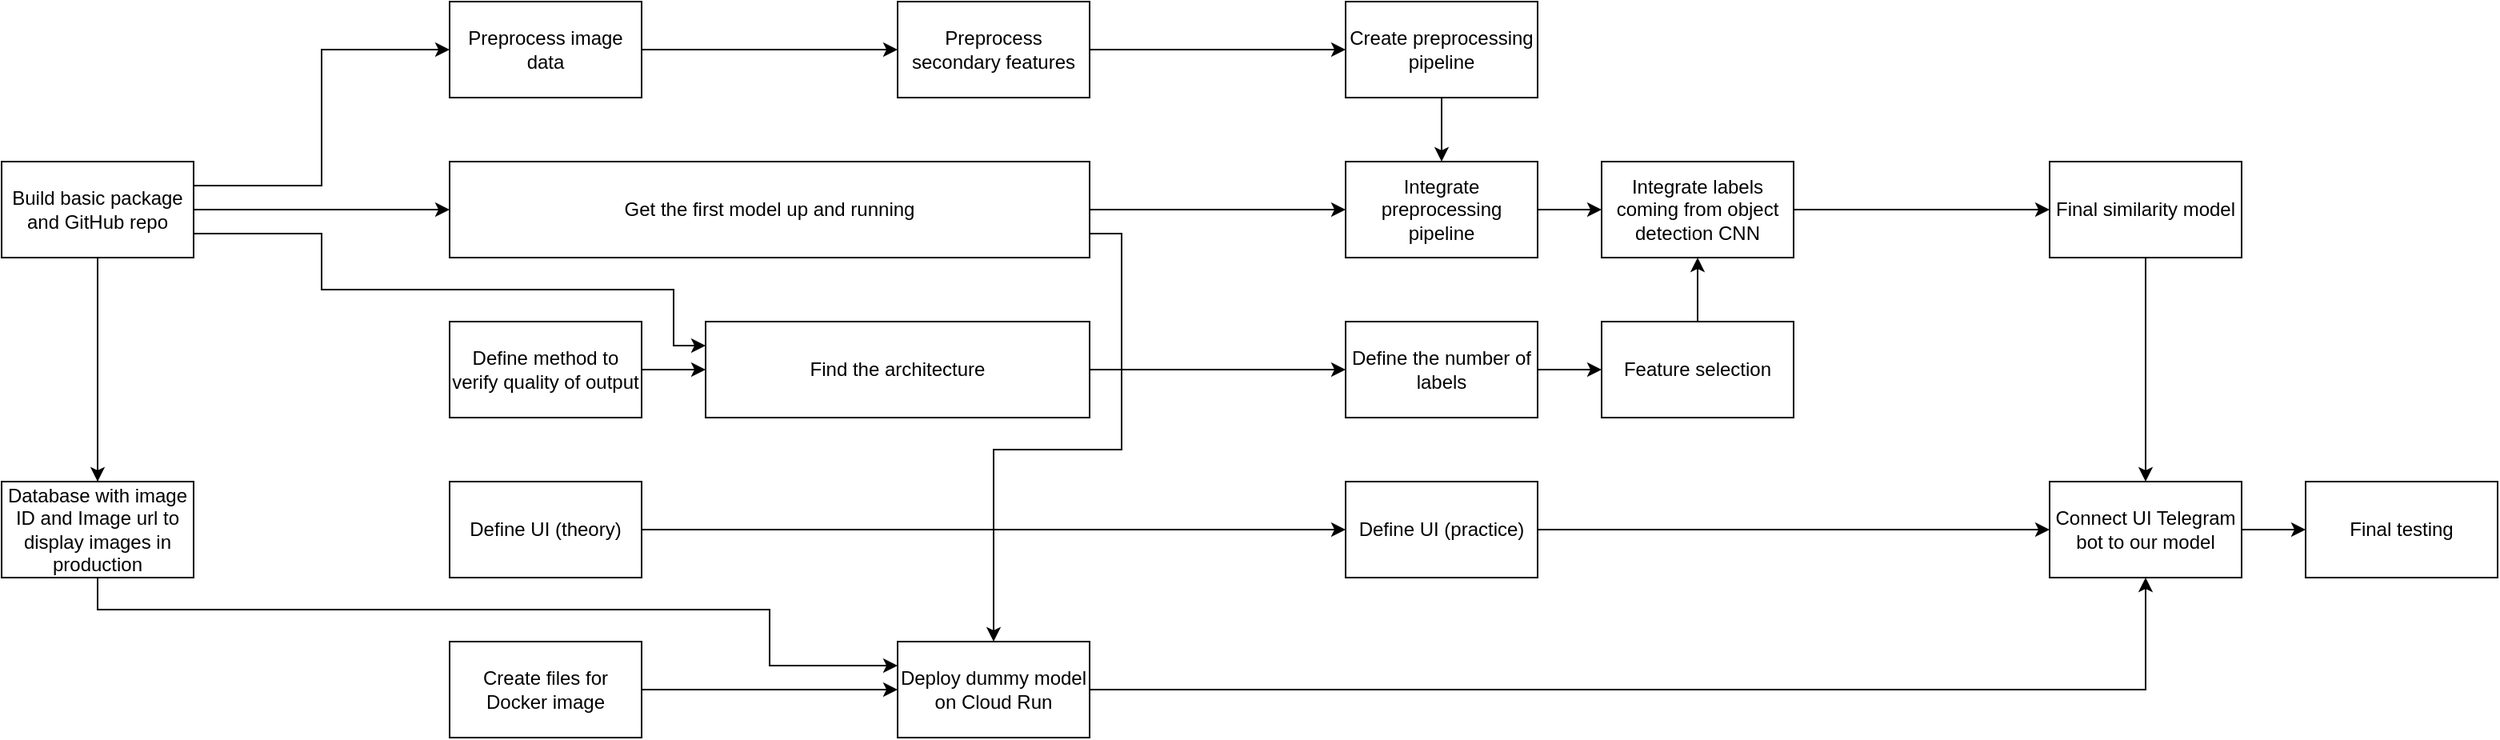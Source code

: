 <mxfile version="14.4.3" type="github">
  <diagram id="nk3jkbMKJ6bsF130eLUs" name="Page-1">
    <mxGraphModel dx="3294" dy="763" grid="1" gridSize="10" guides="1" tooltips="1" connect="1" arrows="1" fold="1" page="1" pageScale="1" pageWidth="850" pageHeight="1100" math="0" shadow="0">
      <root>
        <mxCell id="0" />
        <mxCell id="1" parent="0" />
        <mxCell id="1ROCvlm7I28-aJmoXn1c-70" style="edgeStyle=orthogonalEdgeStyle;rounded=0;orthogonalLoop=1;jettySize=auto;html=1;entryX=0;entryY=0.25;entryDx=0;entryDy=0;" edge="1" parent="1" target="1ROCvlm7I28-aJmoXn1c-15">
          <mxGeometry relative="1" as="geometry">
            <mxPoint x="-1620" y="320" as="sourcePoint" />
            <Array as="points">
              <mxPoint x="-1620" y="420" />
              <mxPoint x="-1200" y="420" />
              <mxPoint x="-1200" y="455" />
            </Array>
          </mxGeometry>
        </mxCell>
        <mxCell id="1ROCvlm7I28-aJmoXn1c-1" value="Database with image ID and Image url to display images in production" style="rounded=0;whiteSpace=wrap;html=1;" vertex="1" parent="1">
          <mxGeometry x="-1680" y="340" width="120" height="60" as="geometry" />
        </mxCell>
        <mxCell id="1ROCvlm7I28-aJmoXn1c-28" style="edgeStyle=orthogonalEdgeStyle;rounded=0;orthogonalLoop=1;jettySize=auto;html=1;exitX=1;exitY=0.5;exitDx=0;exitDy=0;" edge="1" parent="1" source="1ROCvlm7I28-aJmoXn1c-2" target="1ROCvlm7I28-aJmoXn1c-3">
          <mxGeometry relative="1" as="geometry" />
        </mxCell>
        <mxCell id="1ROCvlm7I28-aJmoXn1c-2" value="Preprocess image data" style="rounded=0;whiteSpace=wrap;html=1;" vertex="1" parent="1">
          <mxGeometry x="-1400" y="40" width="120" height="60" as="geometry" />
        </mxCell>
        <mxCell id="1ROCvlm7I28-aJmoXn1c-29" style="edgeStyle=orthogonalEdgeStyle;rounded=0;orthogonalLoop=1;jettySize=auto;html=1;exitX=1;exitY=0.5;exitDx=0;exitDy=0;entryX=0;entryY=0.5;entryDx=0;entryDy=0;" edge="1" parent="1" source="1ROCvlm7I28-aJmoXn1c-3" target="1ROCvlm7I28-aJmoXn1c-4">
          <mxGeometry relative="1" as="geometry" />
        </mxCell>
        <mxCell id="1ROCvlm7I28-aJmoXn1c-3" value="Preprocess secondary features" style="rounded=0;whiteSpace=wrap;html=1;" vertex="1" parent="1">
          <mxGeometry x="-1120" y="40" width="120" height="60" as="geometry" />
        </mxCell>
        <mxCell id="1ROCvlm7I28-aJmoXn1c-66" style="edgeStyle=orthogonalEdgeStyle;rounded=0;orthogonalLoop=1;jettySize=auto;html=1;exitX=0.5;exitY=1;exitDx=0;exitDy=0;entryX=0.5;entryY=0;entryDx=0;entryDy=0;" edge="1" parent="1" source="1ROCvlm7I28-aJmoXn1c-4" target="1ROCvlm7I28-aJmoXn1c-10">
          <mxGeometry relative="1" as="geometry" />
        </mxCell>
        <mxCell id="1ROCvlm7I28-aJmoXn1c-4" value="Create preprocessing pipeline" style="rounded=0;whiteSpace=wrap;html=1;" vertex="1" parent="1">
          <mxGeometry x="-840" y="40" width="120" height="60" as="geometry" />
        </mxCell>
        <mxCell id="1ROCvlm7I28-aJmoXn1c-37" style="edgeStyle=orthogonalEdgeStyle;rounded=0;orthogonalLoop=1;jettySize=auto;html=1;exitX=1;exitY=0.5;exitDx=0;exitDy=0;entryX=0;entryY=0.5;entryDx=0;entryDy=0;" edge="1" parent="1" source="1ROCvlm7I28-aJmoXn1c-5" target="1ROCvlm7I28-aJmoXn1c-6">
          <mxGeometry relative="1" as="geometry" />
        </mxCell>
        <mxCell id="1ROCvlm7I28-aJmoXn1c-5" value="Define the number of labels" style="rounded=0;whiteSpace=wrap;html=1;" vertex="1" parent="1">
          <mxGeometry x="-840" y="240" width="120" height="60" as="geometry" />
        </mxCell>
        <mxCell id="1ROCvlm7I28-aJmoXn1c-69" style="edgeStyle=orthogonalEdgeStyle;rounded=0;orthogonalLoop=1;jettySize=auto;html=1;exitX=0.5;exitY=0;exitDx=0;exitDy=0;entryX=0.5;entryY=1;entryDx=0;entryDy=0;" edge="1" parent="1" source="1ROCvlm7I28-aJmoXn1c-6" target="1ROCvlm7I28-aJmoXn1c-11">
          <mxGeometry relative="1" as="geometry" />
        </mxCell>
        <mxCell id="1ROCvlm7I28-aJmoXn1c-6" value="Feature selection" style="rounded=0;whiteSpace=wrap;html=1;" vertex="1" parent="1">
          <mxGeometry x="-680" y="240" width="120" height="60" as="geometry" />
        </mxCell>
        <mxCell id="1ROCvlm7I28-aJmoXn1c-68" style="edgeStyle=orthogonalEdgeStyle;rounded=0;orthogonalLoop=1;jettySize=auto;html=1;exitX=1;exitY=0.5;exitDx=0;exitDy=0;entryX=0;entryY=0.5;entryDx=0;entryDy=0;" edge="1" parent="1" source="1ROCvlm7I28-aJmoXn1c-7" target="1ROCvlm7I28-aJmoXn1c-5">
          <mxGeometry relative="1" as="geometry" />
        </mxCell>
        <mxCell id="1ROCvlm7I28-aJmoXn1c-7" value="Find the architecture" style="rounded=0;whiteSpace=wrap;html=1;" vertex="1" parent="1">
          <mxGeometry x="-1240" y="240" width="240" height="60" as="geometry" />
        </mxCell>
        <mxCell id="1ROCvlm7I28-aJmoXn1c-63" style="edgeStyle=orthogonalEdgeStyle;rounded=0;orthogonalLoop=1;jettySize=auto;html=1;exitX=1;exitY=0.5;exitDx=0;exitDy=0;entryX=0;entryY=0.5;entryDx=0;entryDy=0;" edge="1" parent="1" source="1ROCvlm7I28-aJmoXn1c-8" target="1ROCvlm7I28-aJmoXn1c-7">
          <mxGeometry relative="1" as="geometry" />
        </mxCell>
        <mxCell id="1ROCvlm7I28-aJmoXn1c-8" value="Define method to verify quality of output" style="rounded=0;whiteSpace=wrap;html=1;" vertex="1" parent="1">
          <mxGeometry x="-1400" y="240" width="120" height="60" as="geometry" />
        </mxCell>
        <mxCell id="1ROCvlm7I28-aJmoXn1c-64" style="edgeStyle=orthogonalEdgeStyle;rounded=0;orthogonalLoop=1;jettySize=auto;html=1;exitX=1;exitY=0.75;exitDx=0;exitDy=0;entryX=0.5;entryY=0;entryDx=0;entryDy=0;" edge="1" parent="1" source="1ROCvlm7I28-aJmoXn1c-9" target="1ROCvlm7I28-aJmoXn1c-15">
          <mxGeometry relative="1" as="geometry" />
        </mxCell>
        <mxCell id="1ROCvlm7I28-aJmoXn1c-67" style="edgeStyle=orthogonalEdgeStyle;rounded=0;orthogonalLoop=1;jettySize=auto;html=1;exitX=1;exitY=0.5;exitDx=0;exitDy=0;entryX=0;entryY=0.5;entryDx=0;entryDy=0;" edge="1" parent="1" source="1ROCvlm7I28-aJmoXn1c-9" target="1ROCvlm7I28-aJmoXn1c-10">
          <mxGeometry relative="1" as="geometry" />
        </mxCell>
        <mxCell id="1ROCvlm7I28-aJmoXn1c-9" value="Get the first model up and running" style="rounded=0;whiteSpace=wrap;html=1;" vertex="1" parent="1">
          <mxGeometry x="-1400" y="140" width="400" height="60" as="geometry" />
        </mxCell>
        <mxCell id="1ROCvlm7I28-aJmoXn1c-10" value="Integrate preprocessing pipeline" style="rounded=0;whiteSpace=wrap;html=1;" vertex="1" parent="1">
          <mxGeometry x="-840" y="140" width="120" height="60" as="geometry" />
        </mxCell>
        <mxCell id="1ROCvlm7I28-aJmoXn1c-48" style="edgeStyle=orthogonalEdgeStyle;rounded=0;orthogonalLoop=1;jettySize=auto;html=1;exitX=0.5;exitY=1;exitDx=0;exitDy=0;entryX=0.5;entryY=0;entryDx=0;entryDy=0;" edge="1" parent="1" source="1ROCvlm7I28-aJmoXn1c-13" target="1ROCvlm7I28-aJmoXn1c-1">
          <mxGeometry relative="1" as="geometry" />
        </mxCell>
        <mxCell id="1ROCvlm7I28-aJmoXn1c-49" style="edgeStyle=orthogonalEdgeStyle;rounded=0;orthogonalLoop=1;jettySize=auto;html=1;exitX=1;exitY=0.25;exitDx=0;exitDy=0;entryX=0;entryY=0.5;entryDx=0;entryDy=0;" edge="1" parent="1" source="1ROCvlm7I28-aJmoXn1c-13" target="1ROCvlm7I28-aJmoXn1c-2">
          <mxGeometry relative="1" as="geometry" />
        </mxCell>
        <mxCell id="1ROCvlm7I28-aJmoXn1c-55" style="edgeStyle=orthogonalEdgeStyle;rounded=0;orthogonalLoop=1;jettySize=auto;html=1;exitX=1;exitY=0.5;exitDx=0;exitDy=0;entryX=0;entryY=0.5;entryDx=0;entryDy=0;" edge="1" parent="1" source="1ROCvlm7I28-aJmoXn1c-13" target="1ROCvlm7I28-aJmoXn1c-9">
          <mxGeometry relative="1" as="geometry" />
        </mxCell>
        <mxCell id="1ROCvlm7I28-aJmoXn1c-62" style="edgeStyle=orthogonalEdgeStyle;rounded=0;orthogonalLoop=1;jettySize=auto;html=1;exitX=1;exitY=0.75;exitDx=0;exitDy=0;entryX=0;entryY=0.25;entryDx=0;entryDy=0;" edge="1" parent="1" source="1ROCvlm7I28-aJmoXn1c-13" target="1ROCvlm7I28-aJmoXn1c-7">
          <mxGeometry relative="1" as="geometry">
            <Array as="points">
              <mxPoint x="-1480" y="185" />
              <mxPoint x="-1480" y="220" />
              <mxPoint x="-1260" y="220" />
              <mxPoint x="-1260" y="255" />
            </Array>
          </mxGeometry>
        </mxCell>
        <mxCell id="1ROCvlm7I28-aJmoXn1c-13" value="Build basic package and GitHub repo" style="rounded=0;whiteSpace=wrap;html=1;" vertex="1" parent="1">
          <mxGeometry x="-1680" y="140" width="120" height="60" as="geometry" />
        </mxCell>
        <mxCell id="1ROCvlm7I28-aJmoXn1c-53" style="edgeStyle=orthogonalEdgeStyle;rounded=0;orthogonalLoop=1;jettySize=auto;html=1;exitX=1;exitY=0.5;exitDx=0;exitDy=0;entryX=0;entryY=0.5;entryDx=0;entryDy=0;" edge="1" parent="1" source="1ROCvlm7I28-aJmoXn1c-14" target="1ROCvlm7I28-aJmoXn1c-52">
          <mxGeometry relative="1" as="geometry" />
        </mxCell>
        <mxCell id="1ROCvlm7I28-aJmoXn1c-14" value="Define UI (theory)" style="rounded=0;whiteSpace=wrap;html=1;" vertex="1" parent="1">
          <mxGeometry x="-1400" y="340" width="120" height="60" as="geometry" />
        </mxCell>
        <mxCell id="1ROCvlm7I28-aJmoXn1c-45" style="edgeStyle=orthogonalEdgeStyle;rounded=0;orthogonalLoop=1;jettySize=auto;html=1;exitX=1;exitY=0.5;exitDx=0;exitDy=0;entryX=0.5;entryY=1;entryDx=0;entryDy=0;" edge="1" parent="1" source="1ROCvlm7I28-aJmoXn1c-15" target="1ROCvlm7I28-aJmoXn1c-16">
          <mxGeometry relative="1" as="geometry" />
        </mxCell>
        <mxCell id="1ROCvlm7I28-aJmoXn1c-15" value="Deploy dummy model on Cloud Run" style="rounded=0;whiteSpace=wrap;html=1;" vertex="1" parent="1">
          <mxGeometry x="-1120" y="440" width="120" height="60" as="geometry" />
        </mxCell>
        <mxCell id="1ROCvlm7I28-aJmoXn1c-46" style="edgeStyle=orthogonalEdgeStyle;rounded=0;orthogonalLoop=1;jettySize=auto;html=1;exitX=1;exitY=0.5;exitDx=0;exitDy=0;entryX=0;entryY=0.5;entryDx=0;entryDy=0;" edge="1" parent="1" source="1ROCvlm7I28-aJmoXn1c-16" target="1ROCvlm7I28-aJmoXn1c-17">
          <mxGeometry relative="1" as="geometry" />
        </mxCell>
        <mxCell id="1ROCvlm7I28-aJmoXn1c-16" value="Connect UI Telegram bot to our model" style="rounded=0;whiteSpace=wrap;html=1;" vertex="1" parent="1">
          <mxGeometry x="-400" y="340" width="120" height="60" as="geometry" />
        </mxCell>
        <mxCell id="1ROCvlm7I28-aJmoXn1c-17" value="Final testing" style="rounded=0;whiteSpace=wrap;html=1;" vertex="1" parent="1">
          <mxGeometry x="-240" y="340" width="120" height="60" as="geometry" />
        </mxCell>
        <mxCell id="1ROCvlm7I28-aJmoXn1c-23" style="edgeStyle=orthogonalEdgeStyle;rounded=0;orthogonalLoop=1;jettySize=auto;html=1;exitX=1;exitY=0.5;exitDx=0;exitDy=0;entryX=0;entryY=0.5;entryDx=0;entryDy=0;" edge="1" parent="1" source="1ROCvlm7I28-aJmoXn1c-22" target="1ROCvlm7I28-aJmoXn1c-15">
          <mxGeometry relative="1" as="geometry" />
        </mxCell>
        <mxCell id="1ROCvlm7I28-aJmoXn1c-22" value="Create files for Docker image" style="rounded=0;whiteSpace=wrap;html=1;" vertex="1" parent="1">
          <mxGeometry x="-1400" y="440" width="120" height="60" as="geometry" />
        </mxCell>
        <mxCell id="1ROCvlm7I28-aJmoXn1c-47" style="edgeStyle=orthogonalEdgeStyle;rounded=0;orthogonalLoop=1;jettySize=auto;html=1;exitX=0.5;exitY=1;exitDx=0;exitDy=0;" edge="1" parent="1" source="1ROCvlm7I28-aJmoXn1c-39" target="1ROCvlm7I28-aJmoXn1c-16">
          <mxGeometry relative="1" as="geometry" />
        </mxCell>
        <mxCell id="1ROCvlm7I28-aJmoXn1c-39" value="Final similarity model" style="rounded=0;whiteSpace=wrap;html=1;" vertex="1" parent="1">
          <mxGeometry x="-400" y="140" width="120" height="60" as="geometry" />
        </mxCell>
        <mxCell id="1ROCvlm7I28-aJmoXn1c-54" style="edgeStyle=orthogonalEdgeStyle;rounded=0;orthogonalLoop=1;jettySize=auto;html=1;exitX=1;exitY=0.5;exitDx=0;exitDy=0;entryX=0;entryY=0.5;entryDx=0;entryDy=0;" edge="1" parent="1" source="1ROCvlm7I28-aJmoXn1c-52" target="1ROCvlm7I28-aJmoXn1c-16">
          <mxGeometry relative="1" as="geometry" />
        </mxCell>
        <mxCell id="1ROCvlm7I28-aJmoXn1c-52" value="Define UI (practice)" style="rounded=0;whiteSpace=wrap;html=1;" vertex="1" parent="1">
          <mxGeometry x="-840" y="340" width="120" height="60" as="geometry" />
        </mxCell>
        <mxCell id="1ROCvlm7I28-aJmoXn1c-57" style="edgeStyle=orthogonalEdgeStyle;rounded=0;orthogonalLoop=1;jettySize=auto;html=1;exitX=1;exitY=0.5;exitDx=0;exitDy=0;entryX=0;entryY=0.5;entryDx=0;entryDy=0;" edge="1" parent="1" source="1ROCvlm7I28-aJmoXn1c-11" target="1ROCvlm7I28-aJmoXn1c-39">
          <mxGeometry relative="1" as="geometry" />
        </mxCell>
        <mxCell id="1ROCvlm7I28-aJmoXn1c-11" value="Integrate labels coming from object detection CNN" style="rounded=0;whiteSpace=wrap;html=1;" vertex="1" parent="1">
          <mxGeometry x="-680" y="140" width="120" height="60" as="geometry" />
        </mxCell>
        <mxCell id="1ROCvlm7I28-aJmoXn1c-56" style="edgeStyle=orthogonalEdgeStyle;rounded=0;orthogonalLoop=1;jettySize=auto;html=1;exitX=1;exitY=0.5;exitDx=0;exitDy=0;entryX=0;entryY=0.5;entryDx=0;entryDy=0;" edge="1" parent="1" source="1ROCvlm7I28-aJmoXn1c-10" target="1ROCvlm7I28-aJmoXn1c-11">
          <mxGeometry relative="1" as="geometry">
            <mxPoint x="-470" y="160" as="sourcePoint" />
            <mxPoint x="-20" y="170" as="targetPoint" />
          </mxGeometry>
        </mxCell>
      </root>
    </mxGraphModel>
  </diagram>
</mxfile>
